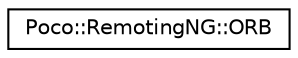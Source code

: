 digraph "Graphical Class Hierarchy"
{
 // LATEX_PDF_SIZE
  edge [fontname="Helvetica",fontsize="10",labelfontname="Helvetica",labelfontsize="10"];
  node [fontname="Helvetica",fontsize="10",shape=record];
  rankdir="LR";
  Node0 [label="Poco::RemotingNG::ORB",height=0.2,width=0.4,color="black", fillcolor="white", style="filled",URL="$classPoco_1_1RemotingNG_1_1ORB.html",tooltip=" "];
}
